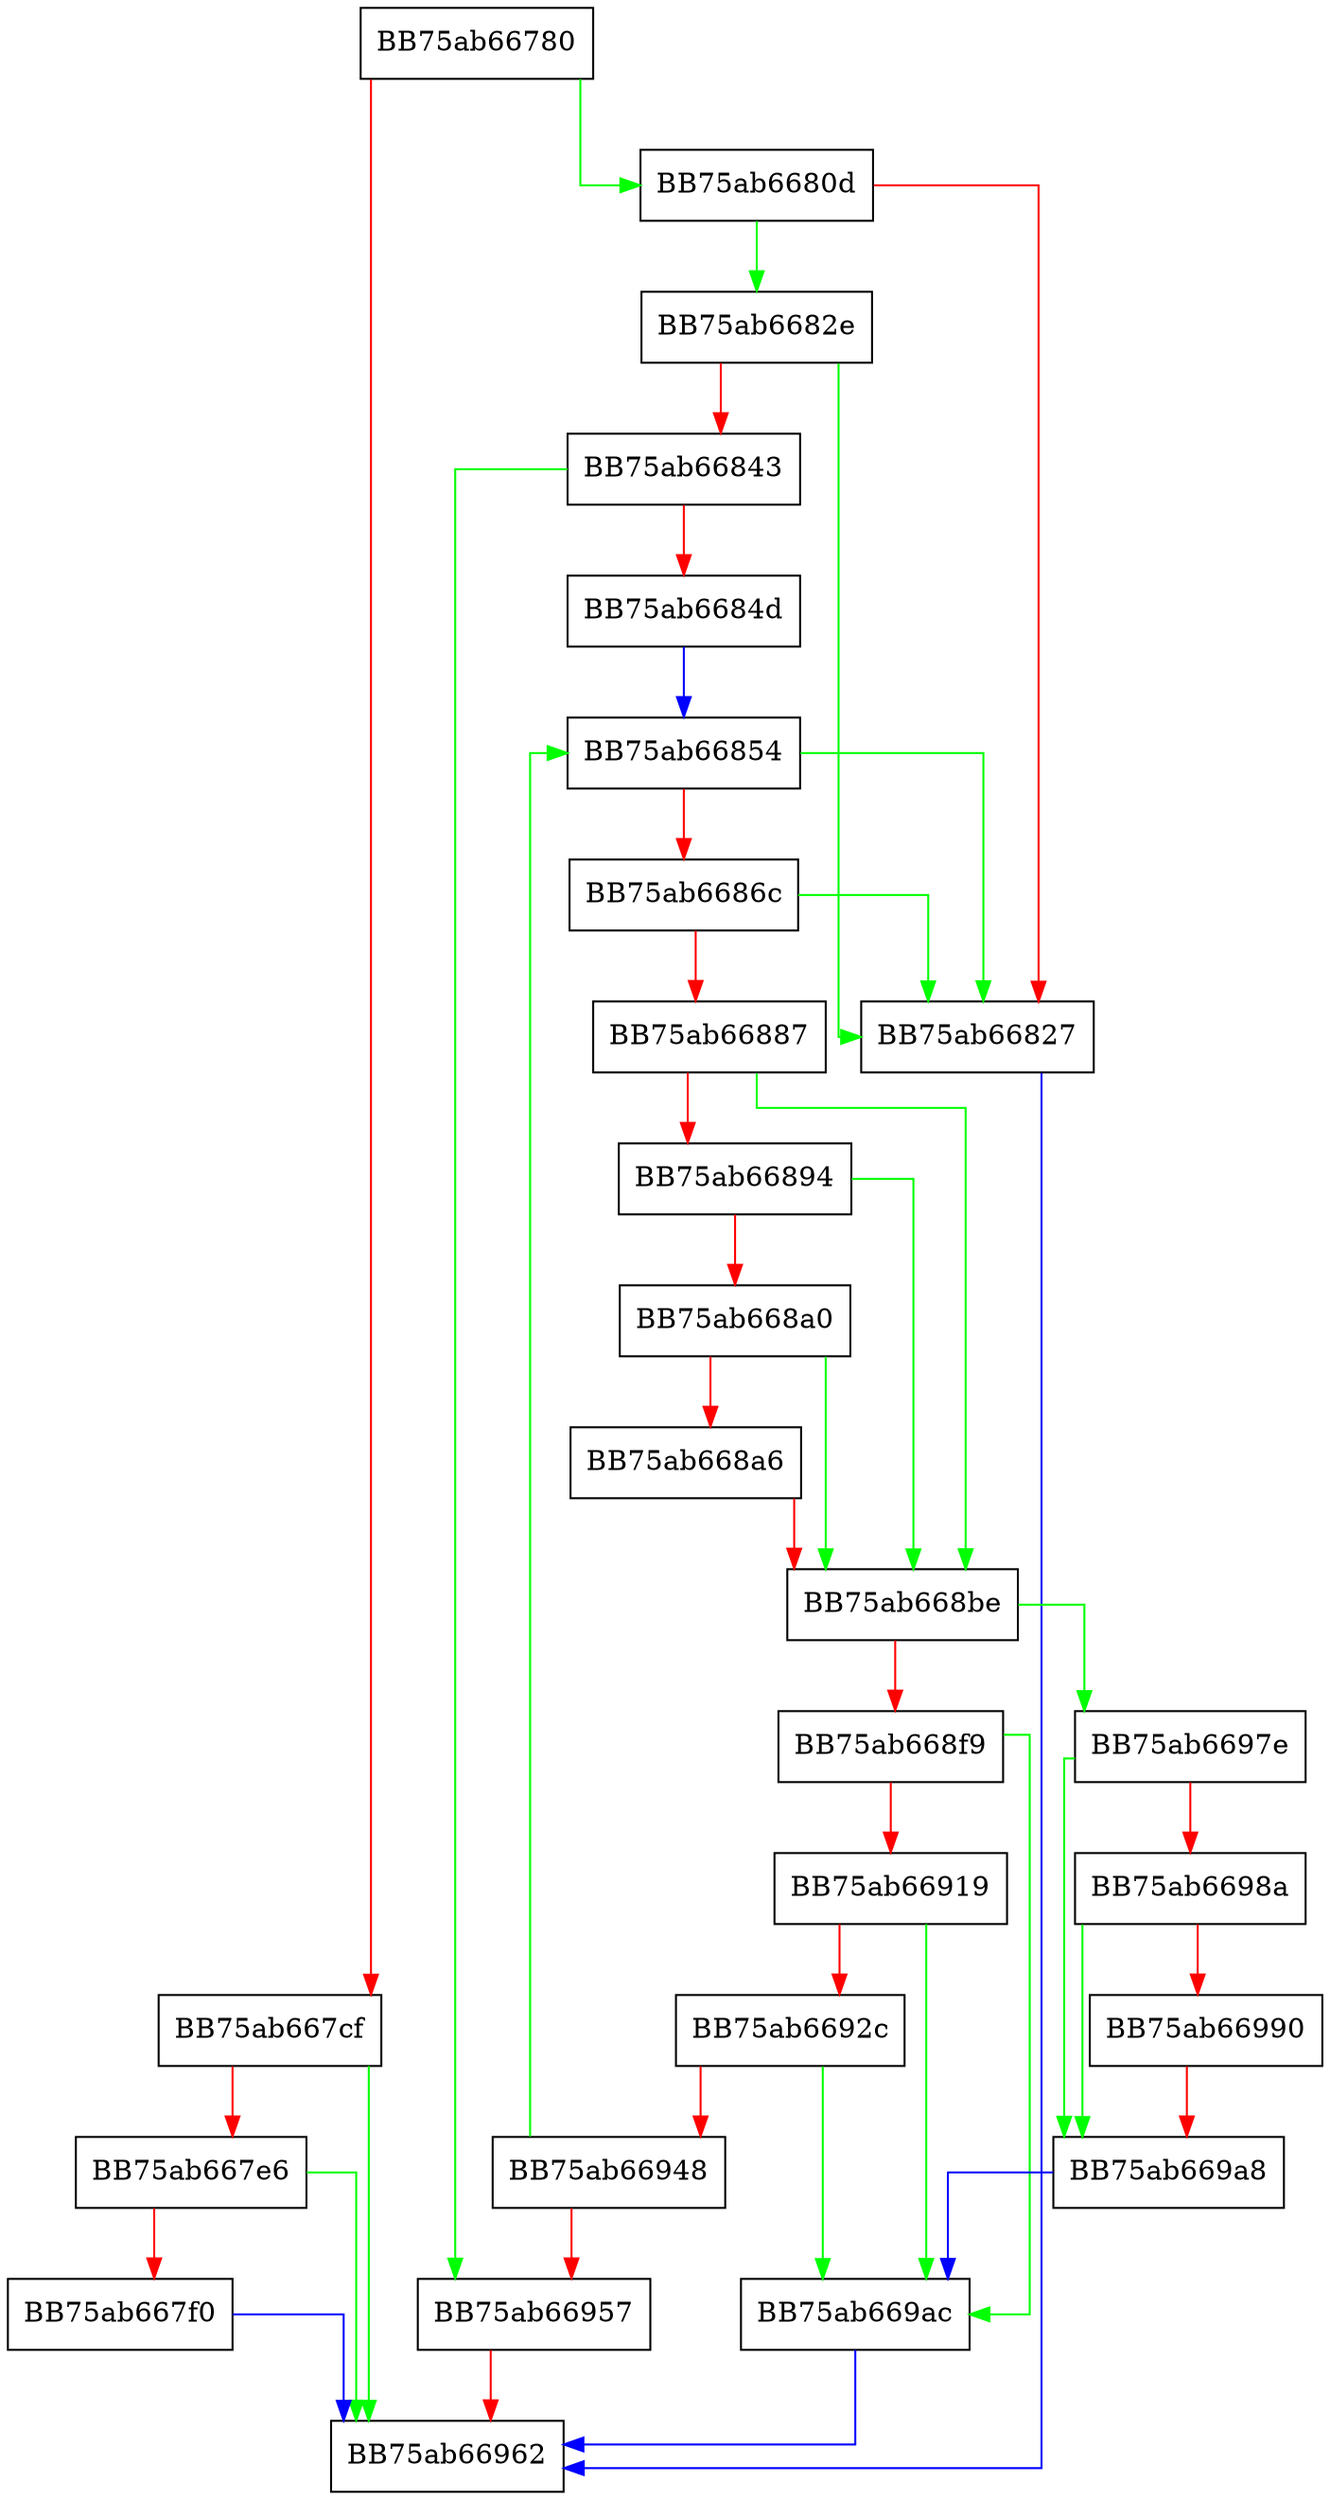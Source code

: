 digraph Maintenance {
  node [shape="box"];
  graph [splines=ortho];
  BB75ab66780 -> BB75ab6680d [color="green"];
  BB75ab66780 -> BB75ab667cf [color="red"];
  BB75ab667cf -> BB75ab66962 [color="green"];
  BB75ab667cf -> BB75ab667e6 [color="red"];
  BB75ab667e6 -> BB75ab66962 [color="green"];
  BB75ab667e6 -> BB75ab667f0 [color="red"];
  BB75ab667f0 -> BB75ab66962 [color="blue"];
  BB75ab6680d -> BB75ab6682e [color="green"];
  BB75ab6680d -> BB75ab66827 [color="red"];
  BB75ab66827 -> BB75ab66962 [color="blue"];
  BB75ab6682e -> BB75ab66827 [color="green"];
  BB75ab6682e -> BB75ab66843 [color="red"];
  BB75ab66843 -> BB75ab66957 [color="green"];
  BB75ab66843 -> BB75ab6684d [color="red"];
  BB75ab6684d -> BB75ab66854 [color="blue"];
  BB75ab66854 -> BB75ab66827 [color="green"];
  BB75ab66854 -> BB75ab6686c [color="red"];
  BB75ab6686c -> BB75ab66827 [color="green"];
  BB75ab6686c -> BB75ab66887 [color="red"];
  BB75ab66887 -> BB75ab668be [color="green"];
  BB75ab66887 -> BB75ab66894 [color="red"];
  BB75ab66894 -> BB75ab668be [color="green"];
  BB75ab66894 -> BB75ab668a0 [color="red"];
  BB75ab668a0 -> BB75ab668be [color="green"];
  BB75ab668a0 -> BB75ab668a6 [color="red"];
  BB75ab668a6 -> BB75ab668be [color="red"];
  BB75ab668be -> BB75ab6697e [color="green"];
  BB75ab668be -> BB75ab668f9 [color="red"];
  BB75ab668f9 -> BB75ab669ac [color="green"];
  BB75ab668f9 -> BB75ab66919 [color="red"];
  BB75ab66919 -> BB75ab669ac [color="green"];
  BB75ab66919 -> BB75ab6692c [color="red"];
  BB75ab6692c -> BB75ab669ac [color="green"];
  BB75ab6692c -> BB75ab66948 [color="red"];
  BB75ab66948 -> BB75ab66854 [color="green"];
  BB75ab66948 -> BB75ab66957 [color="red"];
  BB75ab66957 -> BB75ab66962 [color="red"];
  BB75ab6697e -> BB75ab669a8 [color="green"];
  BB75ab6697e -> BB75ab6698a [color="red"];
  BB75ab6698a -> BB75ab669a8 [color="green"];
  BB75ab6698a -> BB75ab66990 [color="red"];
  BB75ab66990 -> BB75ab669a8 [color="red"];
  BB75ab669a8 -> BB75ab669ac [color="blue"];
  BB75ab669ac -> BB75ab66962 [color="blue"];
}